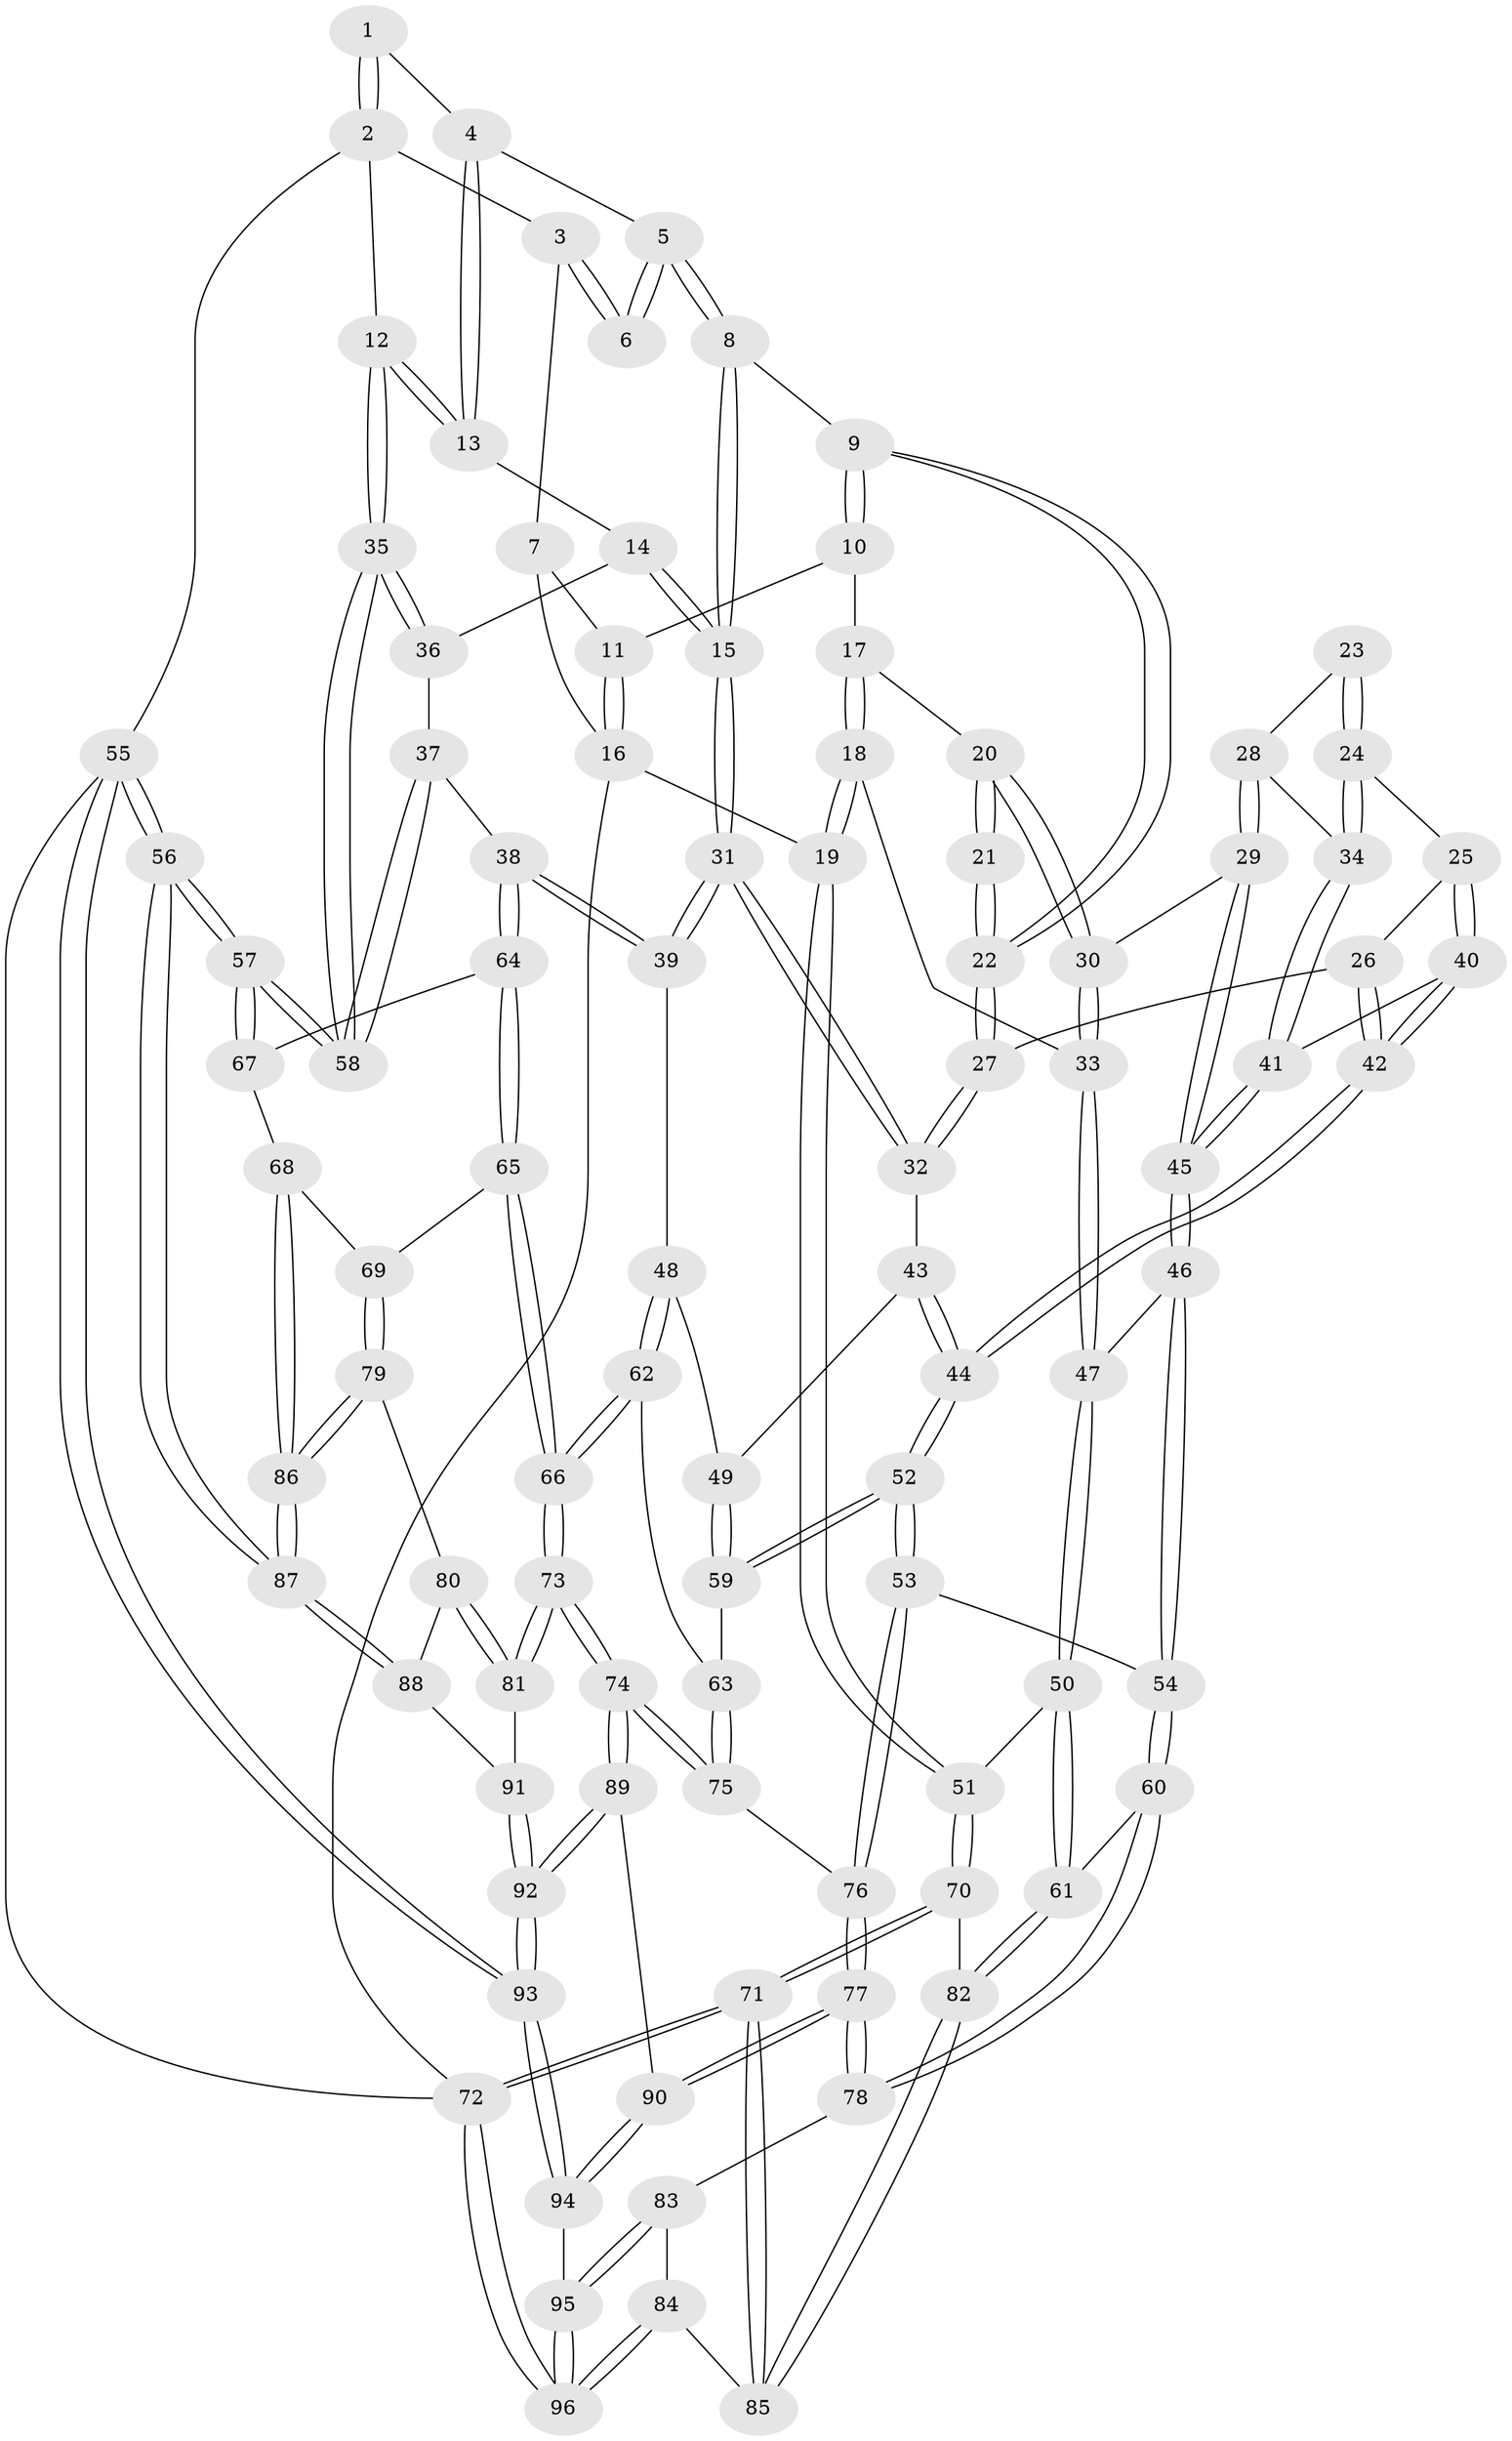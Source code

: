 // Generated by graph-tools (version 1.1) at 2025/27/03/09/25 03:27:15]
// undirected, 96 vertices, 236 edges
graph export_dot {
graph [start="1"]
  node [color=gray90,style=filled];
  1 [pos="+0.8561830414921728+0.026174944767587104"];
  2 [pos="+1+0.1662131177545679"];
  3 [pos="+0.788749640220767+0"];
  4 [pos="+0.8325012528365795+0.12507005183639652"];
  5 [pos="+0.5582779531959174+0.10763191662909306"];
  6 [pos="+0.4952812968224077+0"];
  7 [pos="+0.30383024125003494+0"];
  8 [pos="+0.5523368476876517+0.26069787701945407"];
  9 [pos="+0.5491148455473649+0.2628089182316093"];
  10 [pos="+0.19416365512000555+0.2165039511909268"];
  11 [pos="+0.1767143112775864+0.19059938104258167"];
  12 [pos="+1+0.24182425867962032"];
  13 [pos="+0.8747338046792099+0.2056891284682857"];
  14 [pos="+0.7574082587604524+0.3395075492730329"];
  15 [pos="+0.7025370177117751+0.3632960116549932"];
  16 [pos="+0+0.24941273670331823"];
  17 [pos="+0.2118258224517105+0.3022417272501411"];
  18 [pos="+0.012975927487162269+0.45963879490699255"];
  19 [pos="+0+0.46380693303732173"];
  20 [pos="+0.23894537946580274+0.3555217349994025"];
  21 [pos="+0.26462903200041593+0.3638213768607677"];
  22 [pos="+0.5396797238404901+0.2746052630606496"];
  23 [pos="+0.29114661609866166+0.3847749322656621"];
  24 [pos="+0.3720335401997752+0.4322870672113963"];
  25 [pos="+0.43931119460722085+0.420930647607938"];
  26 [pos="+0.4612318635153507+0.4146140961650605"];
  27 [pos="+0.46475849737451025+0.4124773832266467"];
  28 [pos="+0.30330320147888895+0.4665262350420768"];
  29 [pos="+0.23987698753738015+0.4838013420354541"];
  30 [pos="+0.21262599891055306+0.4352325094296856"];
  31 [pos="+0.7107212349799282+0.4670724302392056"];
  32 [pos="+0.5188628037714043+0.5204664325640188"];
  33 [pos="+0.11898216592495643+0.48602974098466317"];
  34 [pos="+0.3399201986459079+0.4942440038452044"];
  35 [pos="+1+0.28329582477339693"];
  36 [pos="+0.9112968498663644+0.39623524139973026"];
  37 [pos="+0.9034026787992192+0.5237036471862788"];
  38 [pos="+0.7747786330132295+0.5597538719249096"];
  39 [pos="+0.7181326958604924+0.48972514214902624"];
  40 [pos="+0.3692177160718335+0.5471497993267396"];
  41 [pos="+0.3338143166758489+0.5253397282983429"];
  42 [pos="+0.4094559210884593+0.5841231593648148"];
  43 [pos="+0.5183651809482575+0.5233328158943338"];
  44 [pos="+0.41242394110700503+0.5900398865881236"];
  45 [pos="+0.2631898564518994+0.5475379994051954"];
  46 [pos="+0.24597000627035337+0.5816375260497816"];
  47 [pos="+0.1662390669838111+0.5852521026553953"];
  48 [pos="+0.5842308175286436+0.6066775090251103"];
  49 [pos="+0.5454257471482765+0.5845795751020766"];
  50 [pos="+0.1424163968633918+0.6125222346592804"];
  51 [pos="+0+0.5618521984093797"];
  52 [pos="+0.41524301873379027+0.656557787677896"];
  53 [pos="+0.3520889219625515+0.6999298331746878"];
  54 [pos="+0.30521292649712267+0.6992647753845693"];
  55 [pos="+1+1"];
  56 [pos="+1+1"];
  57 [pos="+1+0.627904332881466"];
  58 [pos="+1+0.595080849736954"];
  59 [pos="+0.41910265156658444+0.6574568631772546"];
  60 [pos="+0.2637366008260715+0.7322501827205017"];
  61 [pos="+0.13579446014832797+0.7314815112419053"];
  62 [pos="+0.5883285708034356+0.6632673980903362"];
  63 [pos="+0.4464980869920054+0.6731087154999207"];
  64 [pos="+0.7764254579119292+0.5891251585719002"];
  65 [pos="+0.7163129873924426+0.7093283720040581"];
  66 [pos="+0.6419151114977523+0.7428621235759794"];
  67 [pos="+0.8742360516685096+0.6662312165972639"];
  68 [pos="+0.8750772053090625+0.7656628585021281"];
  69 [pos="+0.7454764448261799+0.7349255079742631"];
  70 [pos="+0+0.6870021842630016"];
  71 [pos="+0+0.9829104737009111"];
  72 [pos="+0+1"];
  73 [pos="+0.6011899618813804+0.8152033437266684"];
  74 [pos="+0.585897455221983+0.8298009933255435"];
  75 [pos="+0.552372464308124+0.8151017292708634"];
  76 [pos="+0.40271007525518254+0.8191029364416583"];
  77 [pos="+0.3660053837671021+0.895612877953544"];
  78 [pos="+0.26179637362642927+0.8658694430858478"];
  79 [pos="+0.7808965619627327+0.8296397369486901"];
  80 [pos="+0.7731505436064119+0.839977767964319"];
  81 [pos="+0.6271309671910695+0.8237346907099501"];
  82 [pos="+0.10212614261218532+0.7549152001645234"];
  83 [pos="+0.2506411461551113+0.8735903430762579"];
  84 [pos="+0.12675152235781403+0.8759548076310498"];
  85 [pos="+0.12540220077735215+0.8744915224039289"];
  86 [pos="+0.9226573972915234+0.8354657139143391"];
  87 [pos="+1+0.910266767700009"];
  88 [pos="+0.762034881528673+0.8858743926837994"];
  89 [pos="+0.5833726948014207+0.8665629021995472"];
  90 [pos="+0.4235480672369956+1"];
  91 [pos="+0.7574385188961686+0.891694818324691"];
  92 [pos="+0.728476314025967+1"];
  93 [pos="+0.8359251899668391+1"];
  94 [pos="+0.3831345705811574+1"];
  95 [pos="+0.21419695809763556+1"];
  96 [pos="+0.1405217565703349+1"];
  1 -- 2;
  1 -- 2;
  1 -- 4;
  2 -- 3;
  2 -- 12;
  2 -- 55;
  3 -- 6;
  3 -- 6;
  3 -- 7;
  4 -- 5;
  4 -- 13;
  4 -- 13;
  5 -- 6;
  5 -- 6;
  5 -- 8;
  5 -- 8;
  7 -- 11;
  7 -- 16;
  8 -- 9;
  8 -- 15;
  8 -- 15;
  9 -- 10;
  9 -- 10;
  9 -- 22;
  9 -- 22;
  10 -- 11;
  10 -- 17;
  11 -- 16;
  11 -- 16;
  12 -- 13;
  12 -- 13;
  12 -- 35;
  12 -- 35;
  13 -- 14;
  14 -- 15;
  14 -- 15;
  14 -- 36;
  15 -- 31;
  15 -- 31;
  16 -- 19;
  16 -- 72;
  17 -- 18;
  17 -- 18;
  17 -- 20;
  18 -- 19;
  18 -- 19;
  18 -- 33;
  19 -- 51;
  19 -- 51;
  20 -- 21;
  20 -- 21;
  20 -- 30;
  20 -- 30;
  21 -- 22;
  21 -- 22;
  22 -- 27;
  22 -- 27;
  23 -- 24;
  23 -- 24;
  23 -- 28;
  24 -- 25;
  24 -- 34;
  24 -- 34;
  25 -- 26;
  25 -- 40;
  25 -- 40;
  26 -- 27;
  26 -- 42;
  26 -- 42;
  27 -- 32;
  27 -- 32;
  28 -- 29;
  28 -- 29;
  28 -- 34;
  29 -- 30;
  29 -- 45;
  29 -- 45;
  30 -- 33;
  30 -- 33;
  31 -- 32;
  31 -- 32;
  31 -- 39;
  31 -- 39;
  32 -- 43;
  33 -- 47;
  33 -- 47;
  34 -- 41;
  34 -- 41;
  35 -- 36;
  35 -- 36;
  35 -- 58;
  35 -- 58;
  36 -- 37;
  37 -- 38;
  37 -- 58;
  37 -- 58;
  38 -- 39;
  38 -- 39;
  38 -- 64;
  38 -- 64;
  39 -- 48;
  40 -- 41;
  40 -- 42;
  40 -- 42;
  41 -- 45;
  41 -- 45;
  42 -- 44;
  42 -- 44;
  43 -- 44;
  43 -- 44;
  43 -- 49;
  44 -- 52;
  44 -- 52;
  45 -- 46;
  45 -- 46;
  46 -- 47;
  46 -- 54;
  46 -- 54;
  47 -- 50;
  47 -- 50;
  48 -- 49;
  48 -- 62;
  48 -- 62;
  49 -- 59;
  49 -- 59;
  50 -- 51;
  50 -- 61;
  50 -- 61;
  51 -- 70;
  51 -- 70;
  52 -- 53;
  52 -- 53;
  52 -- 59;
  52 -- 59;
  53 -- 54;
  53 -- 76;
  53 -- 76;
  54 -- 60;
  54 -- 60;
  55 -- 56;
  55 -- 56;
  55 -- 93;
  55 -- 93;
  55 -- 72;
  56 -- 57;
  56 -- 57;
  56 -- 87;
  56 -- 87;
  57 -- 58;
  57 -- 58;
  57 -- 67;
  57 -- 67;
  59 -- 63;
  60 -- 61;
  60 -- 78;
  60 -- 78;
  61 -- 82;
  61 -- 82;
  62 -- 63;
  62 -- 66;
  62 -- 66;
  63 -- 75;
  63 -- 75;
  64 -- 65;
  64 -- 65;
  64 -- 67;
  65 -- 66;
  65 -- 66;
  65 -- 69;
  66 -- 73;
  66 -- 73;
  67 -- 68;
  68 -- 69;
  68 -- 86;
  68 -- 86;
  69 -- 79;
  69 -- 79;
  70 -- 71;
  70 -- 71;
  70 -- 82;
  71 -- 72;
  71 -- 72;
  71 -- 85;
  71 -- 85;
  72 -- 96;
  72 -- 96;
  73 -- 74;
  73 -- 74;
  73 -- 81;
  73 -- 81;
  74 -- 75;
  74 -- 75;
  74 -- 89;
  74 -- 89;
  75 -- 76;
  76 -- 77;
  76 -- 77;
  77 -- 78;
  77 -- 78;
  77 -- 90;
  77 -- 90;
  78 -- 83;
  79 -- 80;
  79 -- 86;
  79 -- 86;
  80 -- 81;
  80 -- 81;
  80 -- 88;
  81 -- 91;
  82 -- 85;
  82 -- 85;
  83 -- 84;
  83 -- 95;
  83 -- 95;
  84 -- 85;
  84 -- 96;
  84 -- 96;
  86 -- 87;
  86 -- 87;
  87 -- 88;
  87 -- 88;
  88 -- 91;
  89 -- 90;
  89 -- 92;
  89 -- 92;
  90 -- 94;
  90 -- 94;
  91 -- 92;
  91 -- 92;
  92 -- 93;
  92 -- 93;
  93 -- 94;
  93 -- 94;
  94 -- 95;
  95 -- 96;
  95 -- 96;
}
